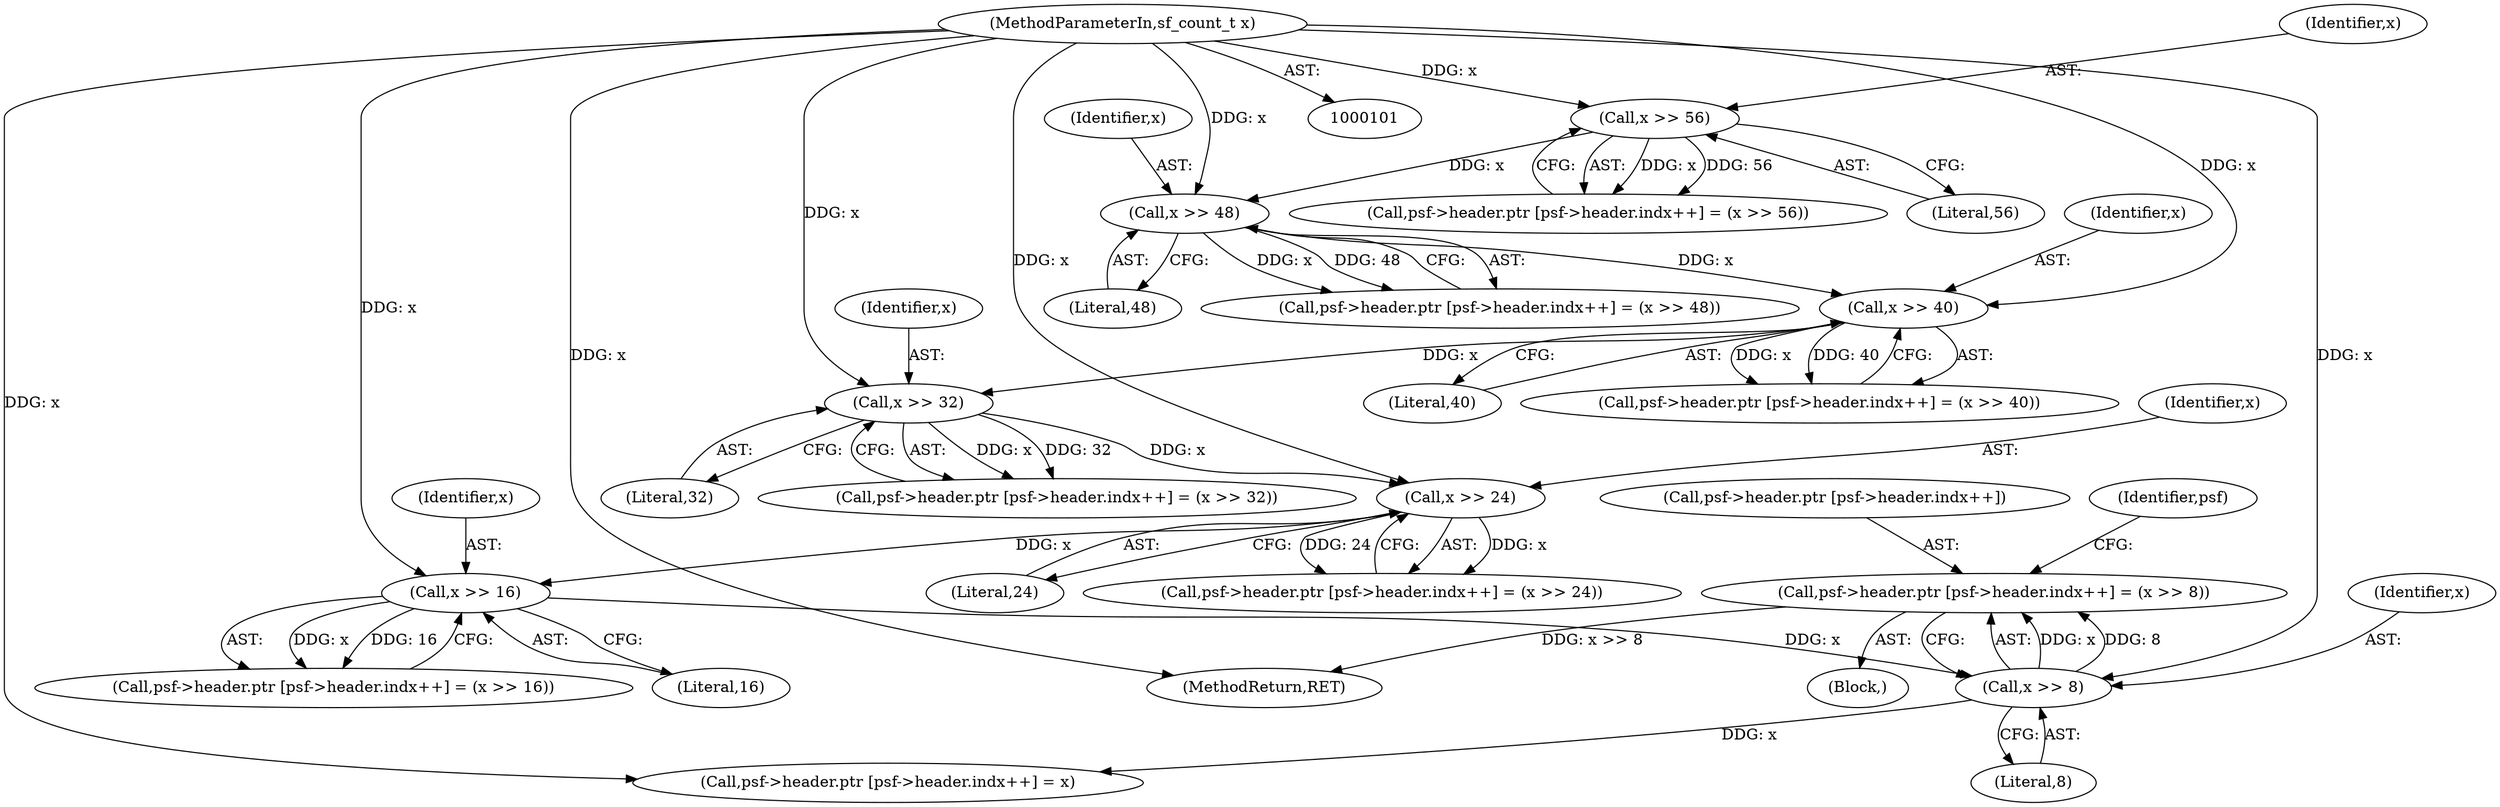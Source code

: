 digraph "0_libsndfile_708e996c87c5fae77b104ccfeb8f6db784c32074_2@pointer" {
"1000201" [label="(Call,psf->header.ptr [psf->header.indx++] = (x >> 8))"];
"1000214" [label="(Call,x >> 8)"];
"1000198" [label="(Call,x >> 16)"];
"1000182" [label="(Call,x >> 24)"];
"1000166" [label="(Call,x >> 32)"];
"1000150" [label="(Call,x >> 40)"];
"1000134" [label="(Call,x >> 48)"];
"1000118" [label="(Call,x >> 56)"];
"1000103" [label="(MethodParameterIn,sf_count_t x)"];
"1000231" [label="(MethodReturn,RET)"];
"1000183" [label="(Identifier,x)"];
"1000169" [label="(Call,psf->header.ptr [psf->header.indx++] = (x >> 24))"];
"1000200" [label="(Literal,16)"];
"1000214" [label="(Call,x >> 8)"];
"1000166" [label="(Call,x >> 32)"];
"1000152" [label="(Literal,40)"];
"1000118" [label="(Call,x >> 56)"];
"1000198" [label="(Call,x >> 16)"];
"1000221" [label="(Identifier,psf)"];
"1000103" [label="(MethodParameterIn,sf_count_t x)"];
"1000151" [label="(Identifier,x)"];
"1000150" [label="(Call,x >> 40)"];
"1000215" [label="(Identifier,x)"];
"1000136" [label="(Literal,48)"];
"1000199" [label="(Identifier,x)"];
"1000137" [label="(Call,psf->header.ptr [psf->header.indx++] = (x >> 40))"];
"1000167" [label="(Identifier,x)"];
"1000153" [label="(Call,psf->header.ptr [psf->header.indx++] = (x >> 32))"];
"1000202" [label="(Call,psf->header.ptr [psf->header.indx++])"];
"1000217" [label="(Call,psf->header.ptr [psf->header.indx++] = x)"];
"1000121" [label="(Call,psf->header.ptr [psf->header.indx++] = (x >> 48))"];
"1000185" [label="(Call,psf->header.ptr [psf->header.indx++] = (x >> 16))"];
"1000216" [label="(Literal,8)"];
"1000105" [label="(Call,psf->header.ptr [psf->header.indx++] = (x >> 56))"];
"1000104" [label="(Block,)"];
"1000135" [label="(Identifier,x)"];
"1000201" [label="(Call,psf->header.ptr [psf->header.indx++] = (x >> 8))"];
"1000134" [label="(Call,x >> 48)"];
"1000184" [label="(Literal,24)"];
"1000168" [label="(Literal,32)"];
"1000120" [label="(Literal,56)"];
"1000182" [label="(Call,x >> 24)"];
"1000119" [label="(Identifier,x)"];
"1000201" -> "1000104"  [label="AST: "];
"1000201" -> "1000214"  [label="CFG: "];
"1000202" -> "1000201"  [label="AST: "];
"1000214" -> "1000201"  [label="AST: "];
"1000221" -> "1000201"  [label="CFG: "];
"1000201" -> "1000231"  [label="DDG: x >> 8"];
"1000214" -> "1000201"  [label="DDG: x"];
"1000214" -> "1000201"  [label="DDG: 8"];
"1000214" -> "1000216"  [label="CFG: "];
"1000215" -> "1000214"  [label="AST: "];
"1000216" -> "1000214"  [label="AST: "];
"1000198" -> "1000214"  [label="DDG: x"];
"1000103" -> "1000214"  [label="DDG: x"];
"1000214" -> "1000217"  [label="DDG: x"];
"1000198" -> "1000185"  [label="AST: "];
"1000198" -> "1000200"  [label="CFG: "];
"1000199" -> "1000198"  [label="AST: "];
"1000200" -> "1000198"  [label="AST: "];
"1000185" -> "1000198"  [label="CFG: "];
"1000198" -> "1000185"  [label="DDG: x"];
"1000198" -> "1000185"  [label="DDG: 16"];
"1000182" -> "1000198"  [label="DDG: x"];
"1000103" -> "1000198"  [label="DDG: x"];
"1000182" -> "1000169"  [label="AST: "];
"1000182" -> "1000184"  [label="CFG: "];
"1000183" -> "1000182"  [label="AST: "];
"1000184" -> "1000182"  [label="AST: "];
"1000169" -> "1000182"  [label="CFG: "];
"1000182" -> "1000169"  [label="DDG: x"];
"1000182" -> "1000169"  [label="DDG: 24"];
"1000166" -> "1000182"  [label="DDG: x"];
"1000103" -> "1000182"  [label="DDG: x"];
"1000166" -> "1000153"  [label="AST: "];
"1000166" -> "1000168"  [label="CFG: "];
"1000167" -> "1000166"  [label="AST: "];
"1000168" -> "1000166"  [label="AST: "];
"1000153" -> "1000166"  [label="CFG: "];
"1000166" -> "1000153"  [label="DDG: x"];
"1000166" -> "1000153"  [label="DDG: 32"];
"1000150" -> "1000166"  [label="DDG: x"];
"1000103" -> "1000166"  [label="DDG: x"];
"1000150" -> "1000137"  [label="AST: "];
"1000150" -> "1000152"  [label="CFG: "];
"1000151" -> "1000150"  [label="AST: "];
"1000152" -> "1000150"  [label="AST: "];
"1000137" -> "1000150"  [label="CFG: "];
"1000150" -> "1000137"  [label="DDG: x"];
"1000150" -> "1000137"  [label="DDG: 40"];
"1000134" -> "1000150"  [label="DDG: x"];
"1000103" -> "1000150"  [label="DDG: x"];
"1000134" -> "1000121"  [label="AST: "];
"1000134" -> "1000136"  [label="CFG: "];
"1000135" -> "1000134"  [label="AST: "];
"1000136" -> "1000134"  [label="AST: "];
"1000121" -> "1000134"  [label="CFG: "];
"1000134" -> "1000121"  [label="DDG: x"];
"1000134" -> "1000121"  [label="DDG: 48"];
"1000118" -> "1000134"  [label="DDG: x"];
"1000103" -> "1000134"  [label="DDG: x"];
"1000118" -> "1000105"  [label="AST: "];
"1000118" -> "1000120"  [label="CFG: "];
"1000119" -> "1000118"  [label="AST: "];
"1000120" -> "1000118"  [label="AST: "];
"1000105" -> "1000118"  [label="CFG: "];
"1000118" -> "1000105"  [label="DDG: x"];
"1000118" -> "1000105"  [label="DDG: 56"];
"1000103" -> "1000118"  [label="DDG: x"];
"1000103" -> "1000101"  [label="AST: "];
"1000103" -> "1000231"  [label="DDG: x"];
"1000103" -> "1000217"  [label="DDG: x"];
}
